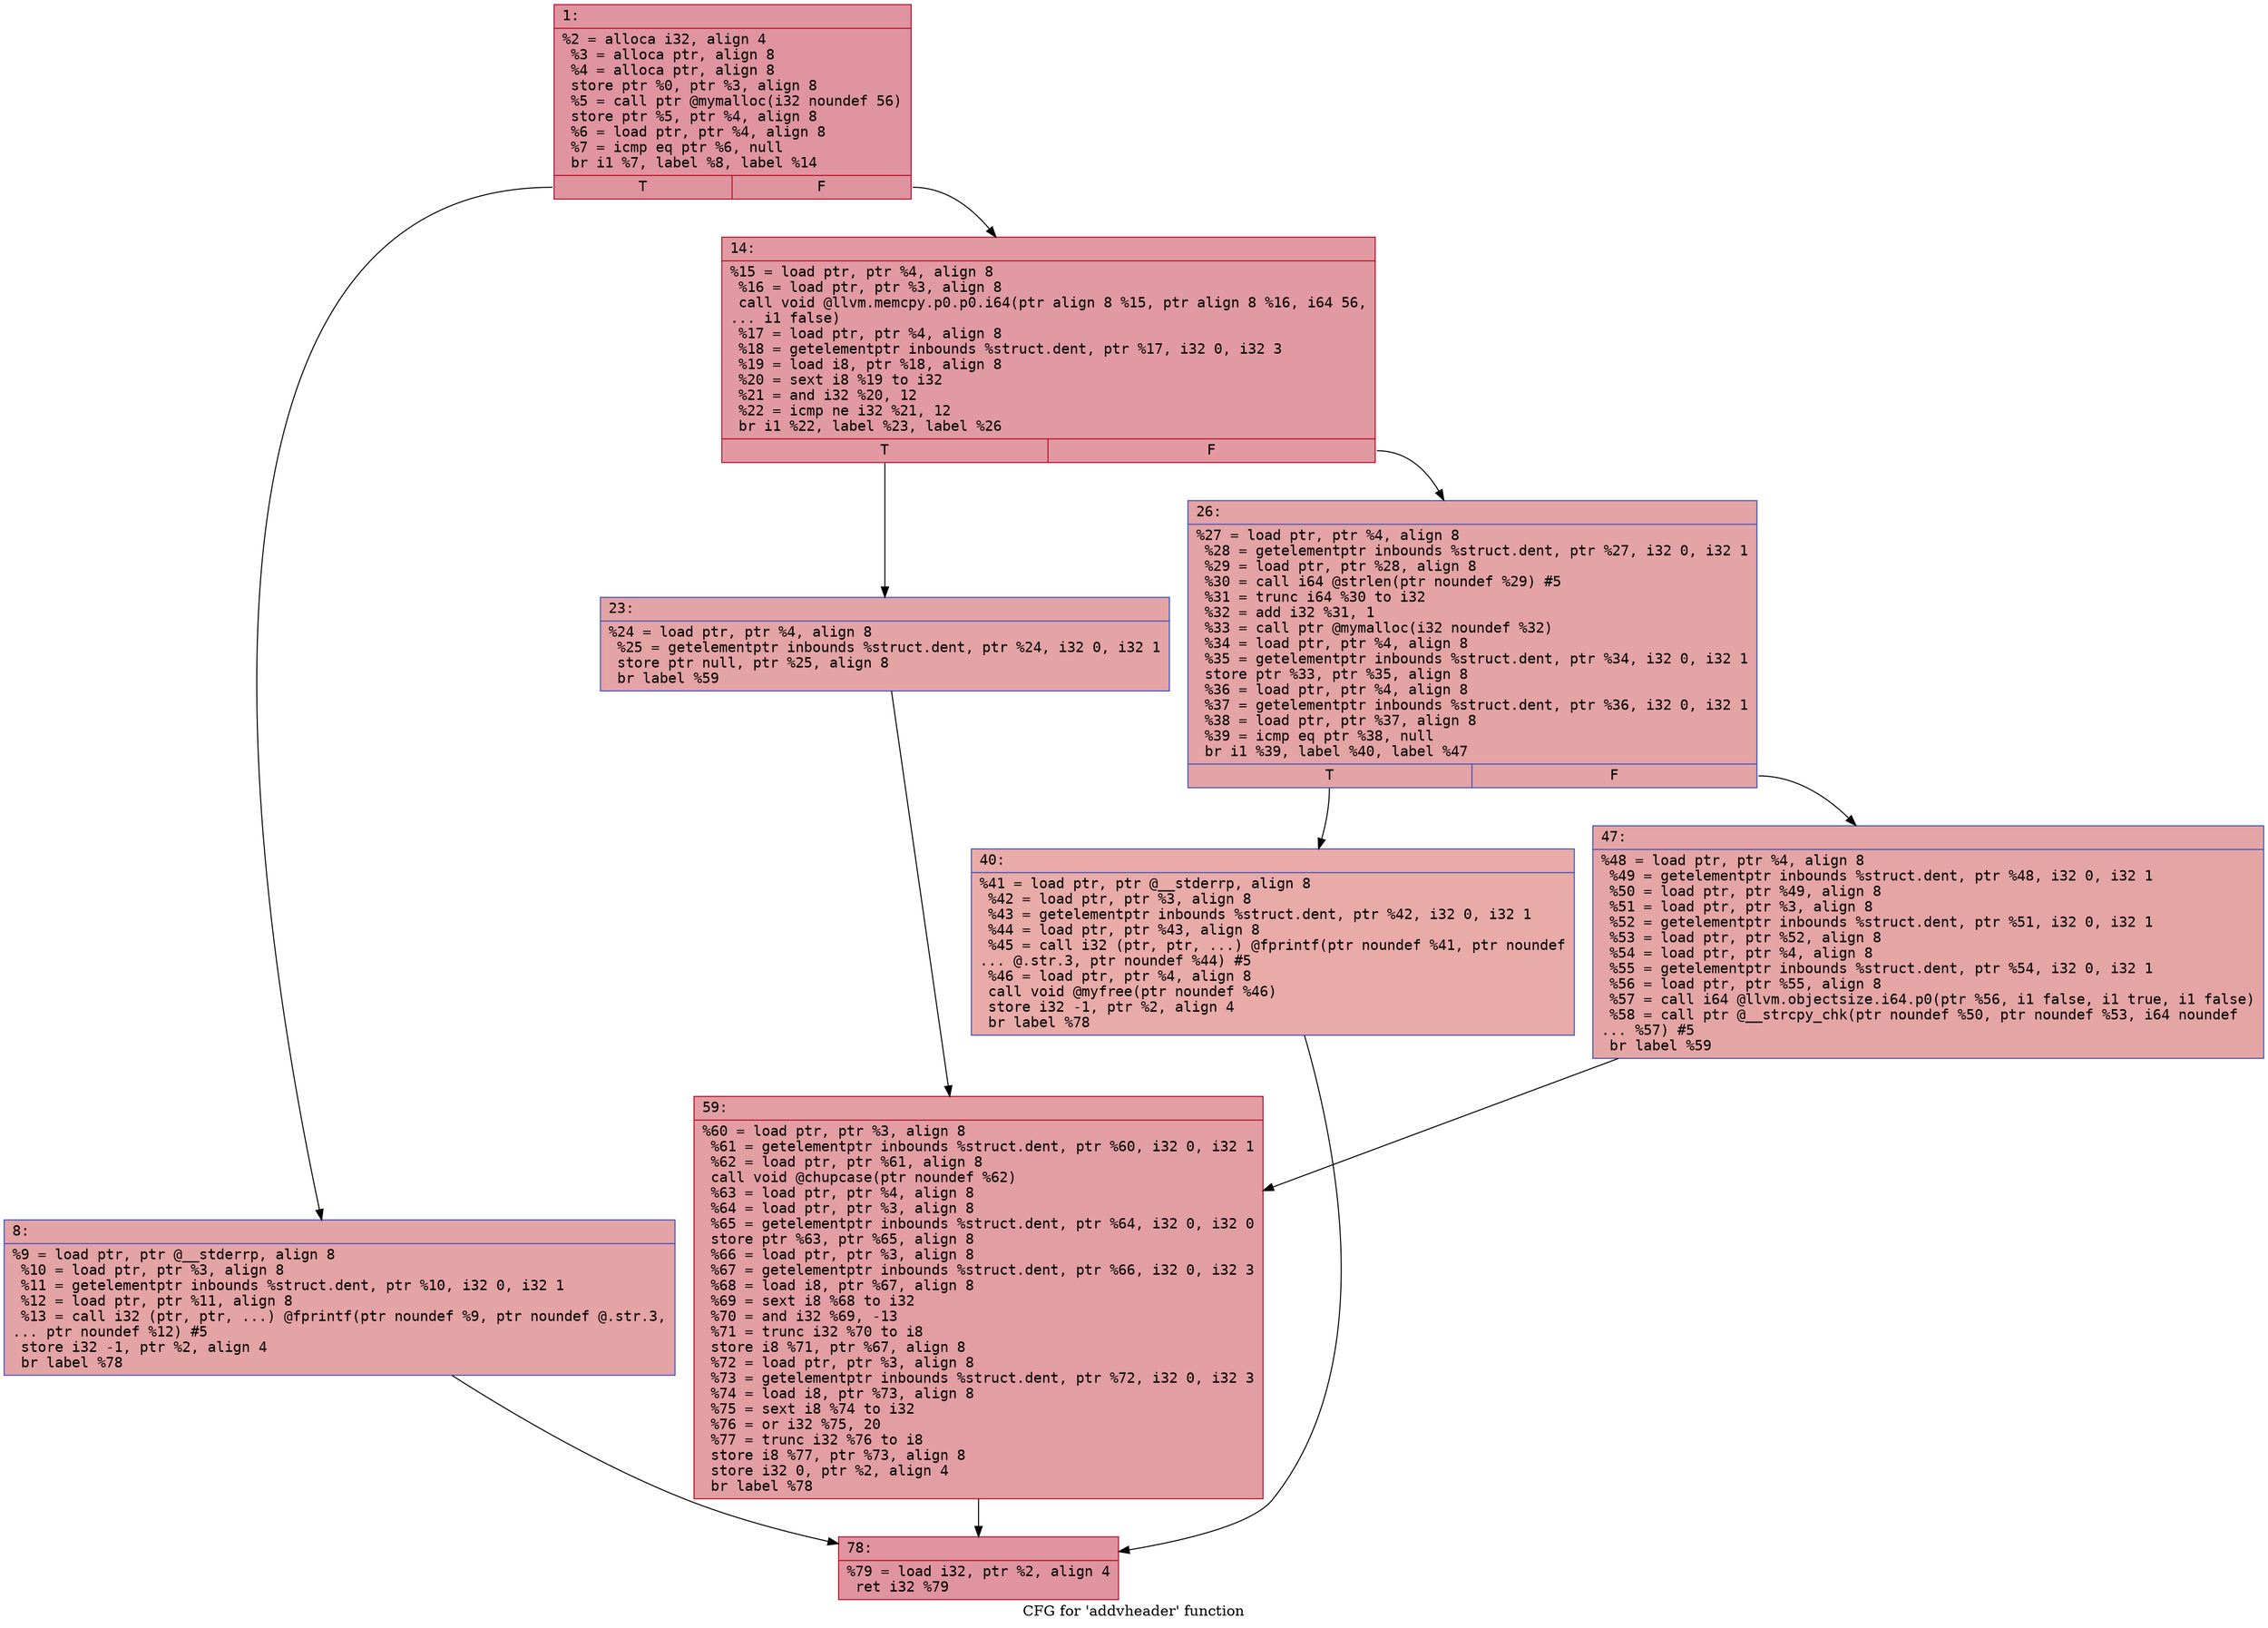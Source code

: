 digraph "CFG for 'addvheader' function" {
	label="CFG for 'addvheader' function";

	Node0x6000000d05a0 [shape=record,color="#b70d28ff", style=filled, fillcolor="#b70d2870" fontname="Courier",label="{1:\l|  %2 = alloca i32, align 4\l  %3 = alloca ptr, align 8\l  %4 = alloca ptr, align 8\l  store ptr %0, ptr %3, align 8\l  %5 = call ptr @mymalloc(i32 noundef 56)\l  store ptr %5, ptr %4, align 8\l  %6 = load ptr, ptr %4, align 8\l  %7 = icmp eq ptr %6, null\l  br i1 %7, label %8, label %14\l|{<s0>T|<s1>F}}"];
	Node0x6000000d05a0:s0 -> Node0x6000000d05f0[tooltip="1 -> 8\nProbability 37.50%" ];
	Node0x6000000d05a0:s1 -> Node0x6000000d0640[tooltip="1 -> 14\nProbability 62.50%" ];
	Node0x6000000d05f0 [shape=record,color="#3d50c3ff", style=filled, fillcolor="#c32e3170" fontname="Courier",label="{8:\l|  %9 = load ptr, ptr @__stderrp, align 8\l  %10 = load ptr, ptr %3, align 8\l  %11 = getelementptr inbounds %struct.dent, ptr %10, i32 0, i32 1\l  %12 = load ptr, ptr %11, align 8\l  %13 = call i32 (ptr, ptr, ...) @fprintf(ptr noundef %9, ptr noundef @.str.3,\l... ptr noundef %12) #5\l  store i32 -1, ptr %2, align 4\l  br label %78\l}"];
	Node0x6000000d05f0 -> Node0x6000000d0820[tooltip="8 -> 78\nProbability 100.00%" ];
	Node0x6000000d0640 [shape=record,color="#b70d28ff", style=filled, fillcolor="#bb1b2c70" fontname="Courier",label="{14:\l|  %15 = load ptr, ptr %4, align 8\l  %16 = load ptr, ptr %3, align 8\l  call void @llvm.memcpy.p0.p0.i64(ptr align 8 %15, ptr align 8 %16, i64 56,\l... i1 false)\l  %17 = load ptr, ptr %4, align 8\l  %18 = getelementptr inbounds %struct.dent, ptr %17, i32 0, i32 3\l  %19 = load i8, ptr %18, align 8\l  %20 = sext i8 %19 to i32\l  %21 = and i32 %20, 12\l  %22 = icmp ne i32 %21, 12\l  br i1 %22, label %23, label %26\l|{<s0>T|<s1>F}}"];
	Node0x6000000d0640:s0 -> Node0x6000000d0690[tooltip="14 -> 23\nProbability 50.00%" ];
	Node0x6000000d0640:s1 -> Node0x6000000d06e0[tooltip="14 -> 26\nProbability 50.00%" ];
	Node0x6000000d0690 [shape=record,color="#3d50c3ff", style=filled, fillcolor="#c32e3170" fontname="Courier",label="{23:\l|  %24 = load ptr, ptr %4, align 8\l  %25 = getelementptr inbounds %struct.dent, ptr %24, i32 0, i32 1\l  store ptr null, ptr %25, align 8\l  br label %59\l}"];
	Node0x6000000d0690 -> Node0x6000000d07d0[tooltip="23 -> 59\nProbability 100.00%" ];
	Node0x6000000d06e0 [shape=record,color="#3d50c3ff", style=filled, fillcolor="#c32e3170" fontname="Courier",label="{26:\l|  %27 = load ptr, ptr %4, align 8\l  %28 = getelementptr inbounds %struct.dent, ptr %27, i32 0, i32 1\l  %29 = load ptr, ptr %28, align 8\l  %30 = call i64 @strlen(ptr noundef %29) #5\l  %31 = trunc i64 %30 to i32\l  %32 = add i32 %31, 1\l  %33 = call ptr @mymalloc(i32 noundef %32)\l  %34 = load ptr, ptr %4, align 8\l  %35 = getelementptr inbounds %struct.dent, ptr %34, i32 0, i32 1\l  store ptr %33, ptr %35, align 8\l  %36 = load ptr, ptr %4, align 8\l  %37 = getelementptr inbounds %struct.dent, ptr %36, i32 0, i32 1\l  %38 = load ptr, ptr %37, align 8\l  %39 = icmp eq ptr %38, null\l  br i1 %39, label %40, label %47\l|{<s0>T|<s1>F}}"];
	Node0x6000000d06e0:s0 -> Node0x6000000d0730[tooltip="26 -> 40\nProbability 37.50%" ];
	Node0x6000000d06e0:s1 -> Node0x6000000d0780[tooltip="26 -> 47\nProbability 62.50%" ];
	Node0x6000000d0730 [shape=record,color="#3d50c3ff", style=filled, fillcolor="#cc403a70" fontname="Courier",label="{40:\l|  %41 = load ptr, ptr @__stderrp, align 8\l  %42 = load ptr, ptr %3, align 8\l  %43 = getelementptr inbounds %struct.dent, ptr %42, i32 0, i32 1\l  %44 = load ptr, ptr %43, align 8\l  %45 = call i32 (ptr, ptr, ...) @fprintf(ptr noundef %41, ptr noundef\l... @.str.3, ptr noundef %44) #5\l  %46 = load ptr, ptr %4, align 8\l  call void @myfree(ptr noundef %46)\l  store i32 -1, ptr %2, align 4\l  br label %78\l}"];
	Node0x6000000d0730 -> Node0x6000000d0820[tooltip="40 -> 78\nProbability 100.00%" ];
	Node0x6000000d0780 [shape=record,color="#3d50c3ff", style=filled, fillcolor="#c5333470" fontname="Courier",label="{47:\l|  %48 = load ptr, ptr %4, align 8\l  %49 = getelementptr inbounds %struct.dent, ptr %48, i32 0, i32 1\l  %50 = load ptr, ptr %49, align 8\l  %51 = load ptr, ptr %3, align 8\l  %52 = getelementptr inbounds %struct.dent, ptr %51, i32 0, i32 1\l  %53 = load ptr, ptr %52, align 8\l  %54 = load ptr, ptr %4, align 8\l  %55 = getelementptr inbounds %struct.dent, ptr %54, i32 0, i32 1\l  %56 = load ptr, ptr %55, align 8\l  %57 = call i64 @llvm.objectsize.i64.p0(ptr %56, i1 false, i1 true, i1 false)\l  %58 = call ptr @__strcpy_chk(ptr noundef %50, ptr noundef %53, i64 noundef\l... %57) #5\l  br label %59\l}"];
	Node0x6000000d0780 -> Node0x6000000d07d0[tooltip="47 -> 59\nProbability 100.00%" ];
	Node0x6000000d07d0 [shape=record,color="#b70d28ff", style=filled, fillcolor="#be242e70" fontname="Courier",label="{59:\l|  %60 = load ptr, ptr %3, align 8\l  %61 = getelementptr inbounds %struct.dent, ptr %60, i32 0, i32 1\l  %62 = load ptr, ptr %61, align 8\l  call void @chupcase(ptr noundef %62)\l  %63 = load ptr, ptr %4, align 8\l  %64 = load ptr, ptr %3, align 8\l  %65 = getelementptr inbounds %struct.dent, ptr %64, i32 0, i32 0\l  store ptr %63, ptr %65, align 8\l  %66 = load ptr, ptr %3, align 8\l  %67 = getelementptr inbounds %struct.dent, ptr %66, i32 0, i32 3\l  %68 = load i8, ptr %67, align 8\l  %69 = sext i8 %68 to i32\l  %70 = and i32 %69, -13\l  %71 = trunc i32 %70 to i8\l  store i8 %71, ptr %67, align 8\l  %72 = load ptr, ptr %3, align 8\l  %73 = getelementptr inbounds %struct.dent, ptr %72, i32 0, i32 3\l  %74 = load i8, ptr %73, align 8\l  %75 = sext i8 %74 to i32\l  %76 = or i32 %75, 20\l  %77 = trunc i32 %76 to i8\l  store i8 %77, ptr %73, align 8\l  store i32 0, ptr %2, align 4\l  br label %78\l}"];
	Node0x6000000d07d0 -> Node0x6000000d0820[tooltip="59 -> 78\nProbability 100.00%" ];
	Node0x6000000d0820 [shape=record,color="#b70d28ff", style=filled, fillcolor="#b70d2870" fontname="Courier",label="{78:\l|  %79 = load i32, ptr %2, align 4\l  ret i32 %79\l}"];
}
